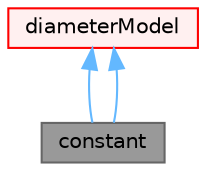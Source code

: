 digraph "constant"
{
 // LATEX_PDF_SIZE
  bgcolor="transparent";
  edge [fontname=Helvetica,fontsize=10,labelfontname=Helvetica,labelfontsize=10];
  node [fontname=Helvetica,fontsize=10,shape=box,height=0.2,width=0.4];
  Node1 [id="Node000001",label="constant",height=0.2,width=0.4,color="gray40", fillcolor="grey60", style="filled", fontcolor="black",tooltip="Constant dispersed-phase particle diameter model."];
  Node2 -> Node1 [id="edge1_Node000001_Node000002",dir="back",color="steelblue1",style="solid",tooltip=" "];
  Node2 [id="Node000002",label="diameterModel",height=0.2,width=0.4,color="red", fillcolor="#FFF0F0", style="filled",URL="$classFoam_1_1diameterModel.html",tooltip="Abstract base-class for dispersed-phase particle diameter models."];
  Node2 -> Node1 [id="edge2_Node000001_Node000002",dir="back",color="steelblue1",style="solid",tooltip=" "];
}
